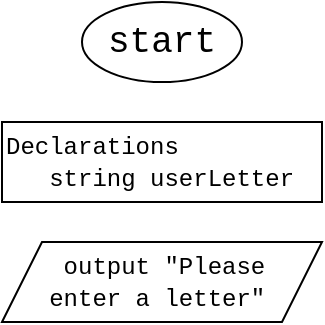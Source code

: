 <mxfile version="22.0.6" type="github">
  <diagram id="C5RBs43oDa-KdzZeNtuy" name="Page-1">
    <mxGraphModel dx="835" dy="364" grid="1" gridSize="10" guides="1" tooltips="1" connect="1" arrows="1" fold="1" page="1" pageScale="1" pageWidth="827" pageHeight="1169" math="0" shadow="0">
      <root>
        <mxCell id="WIyWlLk6GJQsqaUBKTNV-0" />
        <mxCell id="WIyWlLk6GJQsqaUBKTNV-1" parent="WIyWlLk6GJQsqaUBKTNV-0" />
        <mxCell id="9ANhp0rJH1cZioXLTVsO-0" value="&lt;font style=&quot;font-size: 18px;&quot; face=&quot;Courier New&quot;&gt;start&lt;/font&gt;" style="ellipse;whiteSpace=wrap;html=1;" vertex="1" parent="WIyWlLk6GJQsqaUBKTNV-1">
          <mxGeometry x="120" y="40" width="80" height="40" as="geometry" />
        </mxCell>
        <mxCell id="9ANhp0rJH1cZioXLTVsO-1" value="&lt;font face=&quot;Courier New&quot;&gt;Declarations&lt;br&gt;&amp;nbsp; &amp;nbsp;string userLetter&lt;/font&gt;" style="rounded=0;whiteSpace=wrap;html=1;align=left;" vertex="1" parent="WIyWlLk6GJQsqaUBKTNV-1">
          <mxGeometry x="80" y="100" width="160" height="40" as="geometry" />
        </mxCell>
        <mxCell id="9ANhp0rJH1cZioXLTVsO-2" value="&lt;font face=&quot;Courier New&quot;&gt;&amp;nbsp; &amp;nbsp; output &quot;Please&amp;nbsp; &amp;nbsp; &amp;nbsp; &amp;nbsp;enter a letter&quot;&lt;/font&gt;" style="shape=parallelogram;perimeter=parallelogramPerimeter;whiteSpace=wrap;html=1;fixedSize=1;align=left;" vertex="1" parent="WIyWlLk6GJQsqaUBKTNV-1">
          <mxGeometry x="80" y="160" width="160" height="40" as="geometry" />
        </mxCell>
      </root>
    </mxGraphModel>
  </diagram>
</mxfile>
